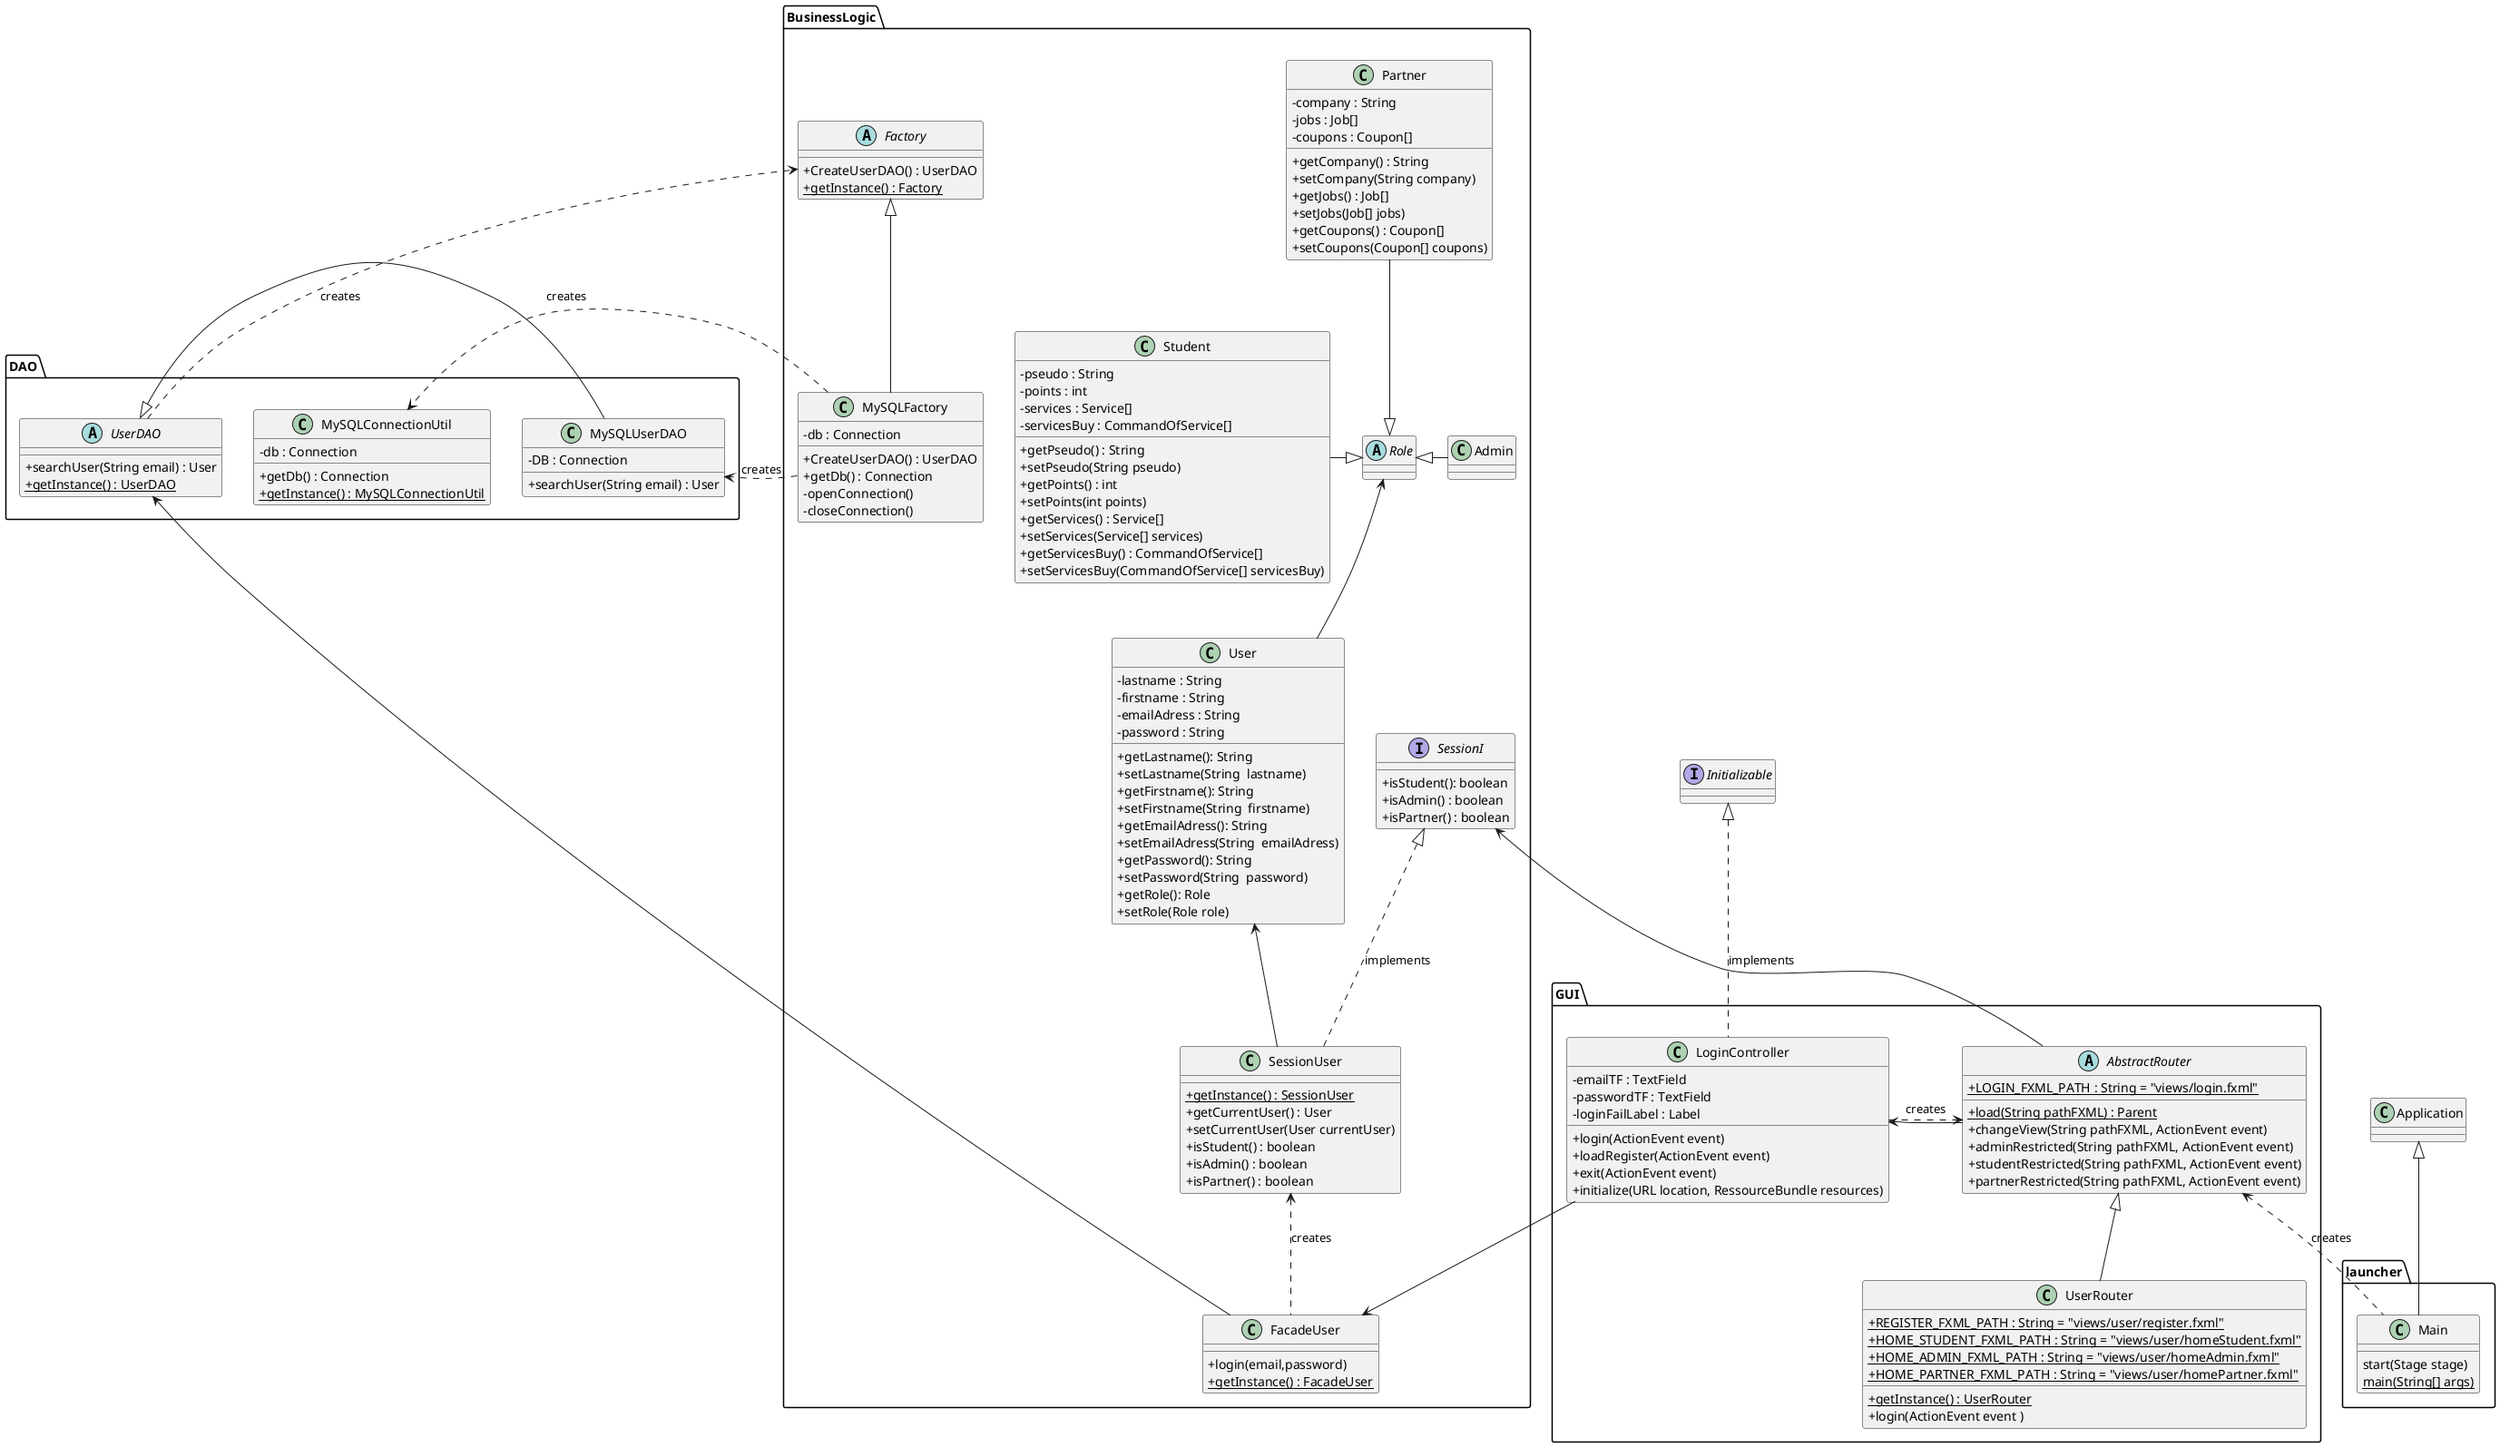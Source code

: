 @startuml
skinparam classAttributeIconSize 0

class Application

package launcher{

    class Main{
        start(Stage stage)
        {static} main(String[] args)
     }

    Application <|-- Main
}

interface Initializable

package GUI{

    abstract class AbstractRouter{
        + {static} LOGIN_FXML_PATH : String = "views/login.fxml"
        + {static} load(String pathFXML) : Parent
        + changeView(String pathFXML, ActionEvent event)
        + adminRestricted(String pathFXML, ActionEvent event)
        + studentRestricted(String pathFXML, ActionEvent event)
        + partnerRestricted(String pathFXML, ActionEvent event)
    }

    class LoginController{
            - emailTF : TextField
            - passwordTF : TextField
            - loginFailLabel : Label
            + login(ActionEvent event)
            + loadRegister(ActionEvent event)
            + exit(ActionEvent event)
            + initialize(URL location, RessourceBundle resources)
        }

    class UserRouter{
        + {static} REGISTER_FXML_PATH : String = "views/user/register.fxml"
        + {static} HOME_STUDENT_FXML_PATH : String = "views/user/homeStudent.fxml"
        + {static} HOME_ADMIN_FXML_PATH : String = "views/user/homeAdmin.fxml"
        + {static} HOME_PARTNER_FXML_PATH : String = "views/user/homePartner.fxml"
        + {static} getInstance() : UserRouter
        + login(ActionEvent event )
    }

    Initializable <|.down. LoginController : implements
    AbstractRouter <.. Main : creates
    LoginController <-- AbstractRouter
    AbstractRouter <.left. LoginController : creates
    AbstractRouter <|-- UserRouter
}

package BusinessLogic{
    class FacadeUser{
        + login(email,password)
        + {static} getInstance() : FacadeUser
    }

    class SessionUser{
        + {static} getInstance() : SessionUser
        + getCurrentUser() : User
        + setCurrentUser(User currentUser)
        + isStudent() : boolean
        + isAdmin() : boolean
        + isPartner() : boolean
    }

    interface SessionI{
        + isStudent(): boolean
        + isAdmin() : boolean
        + isPartner() : boolean
    }

    class User{
        - lastname : String
        - firstname : String
        - emailAdress : String
        - password : String
        + getLastname(): String
        + setLastname(String  lastname)
        + getFirstname(): String
        + setFirstname(String  firstname)
        + getEmailAdress(): String
        + setEmailAdress(String  emailAdress)
        + getPassword(): String
        + setPassword(String  password)
        + getRole(): Role
        + setRole(Role role)
    }

    abstract class Role

    class Admin

    class Student{
        - pseudo : String
        - points : int
        - services : Service[]
        - servicesBuy : CommandOfService[]
        + getPseudo() : String
        + setPseudo(String pseudo)
        + getPoints() : int
        + setPoints(int points)
        + getServices() : Service[]
        + setServices(Service[] services)
        + getServicesBuy() : CommandOfService[]
        + setServicesBuy(CommandOfService[] servicesBuy)
    }

    class Partner{
        - company : String
        - jobs : Job[]
        - coupons : Coupon[]
        + getCompany() : String
        + setCompany(String company)
        + getJobs() : Job[]
        + setJobs(Job[] jobs)
        + getCoupons() : Coupon[]
        + setCoupons(Coupon[] coupons)
    }

    abstract class Factory{
        + CreateUserDAO() : UserDAO
        + {static} getInstance() : Factory
    }

    class MySQLFactory{
        - db : Connection
        + CreateUserDAO() : UserDAO
        + getDb() : Connection
        - openConnection()
        - closeConnection()
    }

    Role <|-left Student
    Role <|-right Admin
    Role <|--up Partner
    Role <-- User
    User <-- SessionUser
    SessionI <|.. SessionUser : implements
    SessionI <-- AbstractRouter
    SessionUser <.. FacadeUser : creates
    Factory <|-- MySQLFactory
    FacadeUser <-up- LoginController
}

package DAO{
    abstract class UserDAO{
        + searchUser(String email) : User
        + {static} getInstance() : UserDAO
    }

    class MySQLUserDAO{
        - DB : Connection
        + searchUser(String email) : User
    }

    class MySQLConnectionUtil{
        - db : Connection
        + getDb() : Connection
        + {static} getInstance() : MySQLConnectionUtil
    }

    UserDAO <|- MySQLUserDAO
    UserDAO <-- FacadeUser
    UserDAO ..> Factory : creates

    MySQLUserDAO <.left. MySQLFactory : creates
    MySQLConnectionUtil <.left. MySQLFactory : creates
}

@enduml